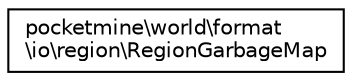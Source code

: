 digraph "Graphical Class Hierarchy"
{
 // INTERACTIVE_SVG=YES
 // LATEX_PDF_SIZE
  edge [fontname="Helvetica",fontsize="10",labelfontname="Helvetica",labelfontsize="10"];
  node [fontname="Helvetica",fontsize="10",shape=record];
  rankdir="LR";
  Node0 [label="pocketmine\\world\\format\l\\io\\region\\RegionGarbageMap",height=0.2,width=0.4,color="black", fillcolor="white", style="filled",URL="$d1/dd5/classpocketmine_1_1world_1_1format_1_1io_1_1region_1_1_region_garbage_map.html",tooltip=" "];
}
